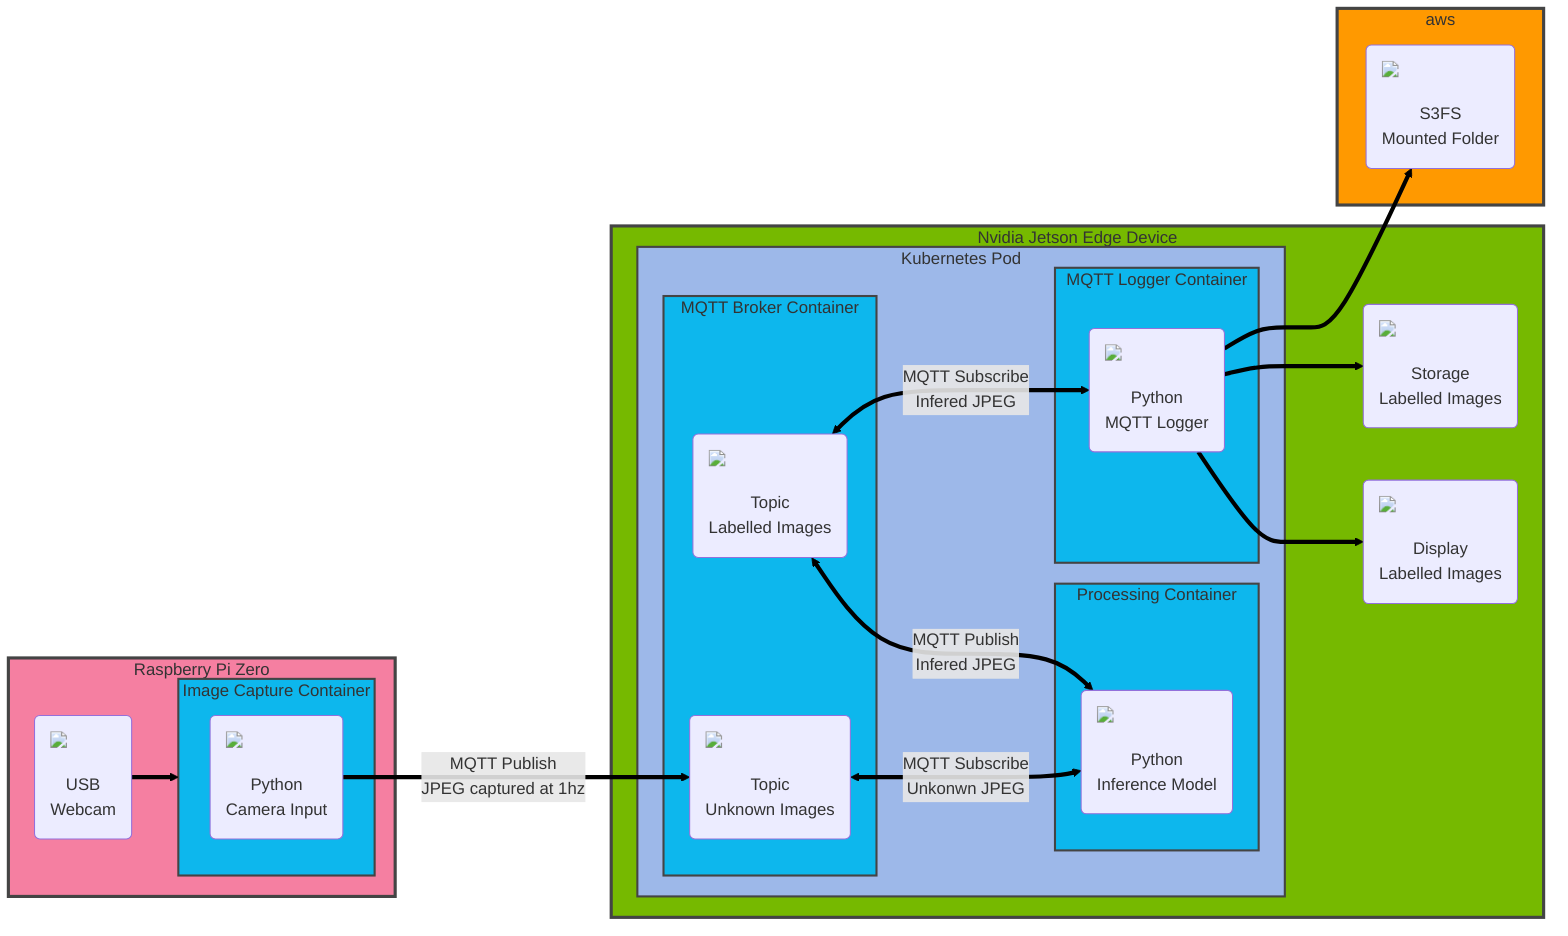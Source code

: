 flowchart LR
    %% @config{config.json}


    subgraph rpi["Raspberry Pi Zero"]

        Camera("<img width='80' src='https://static.thenounproject.com/png/589767-200.png' /><br>USB<br/> Webcam")

        subgraph camera-container[Image Capture Container]
            python-face("<img width='80'; src='https://cdn.iconscout.com/icon/free/png-256/python-3628999-3030224.png'/> <br> Python <br/> Camera Input")
        end

        Camera --> camera-container

    end

    subgraph jetson["Nvidia Jetson Edge Device"]

        subgraph KubNV["Kubernetes Pod"]
        subgraph client-mqtt[MQTT Broker Container]
            unlabelled_images_topic("<img src='https://static.thenounproject.com/png/9658-200.png'; width='80'/><br>Topic <br/> Unknown Images") 
            labelled_images_topic("<img src='https://static.thenounproject.com/png/9658-200.png'; width='80'/><br>Topic <br/> Labelled Images") 
        end

            subgraph mqtt-process[Processing Container]
                python-detect("<img width='80' src='https://cdn.iconscout.com/icon/free/png-256/python-3628999-3030224.png' /><br> Python <br/> Inference Model")
            end
            subgraph mqtt-listen[MQTT Logger Container]
                python-listen("<img width='80' src='https://cdn.iconscout.com/icon/free/png-256/python-3628999-3030224.png' /><br> Python <br/> MQTT Logger")
            end


           
            python-face --MQTT Publish <br/> JPEG captured at 1hz--> unlabelled_images_topic

            unlabelled_images_topic <--MQTT Subscribe<br/>Unkonwn JPEG--> python-detect

            labelled_images_topic <--MQTT Publish<br/> Infered JPEG--> python-detect
            labelled_images_topic <--MQTT Subscribe<br/>Infered JPEG--> python-listen
        end
        drive("<img src='https://static.thenounproject.com/png/965901-200.png'; width='80'/><br>Storage<br/>Labelled Images ") 
        html("<img src='https://static.thenounproject.com/png/288310-200.png'; width='80'/><br>Display<br/>Labelled Images ") 
        python-listen --> drive
        python-listen --> html

        %%kubConfig("<img src='https://cdn2.iconfinder.com/data/icons/mixd/512/20_kubernetes-512.png'; width='80'/><br>Kubernetes<br/> Configuration Yaml") 
        %%kubConfig --> KubNV
        %%kubedgeervice("<img src='https://static.thenounproject.com/png/2040656-200.png'; width='80'/><br>Kubernetes<br/> Service Deployment") 
    end

    subgraph aws
        s3fs("<img width='80' src='https://i.imgur.com/HCNNuCL.png' /><br> S3FS <br/> Mounted Folder")
    end
    python-listen --> s3fs





classDef container fill:#0db7ed,stroke:#444444,stroke-width:2px
classDef kuber fill:#9db8e9,stroke:#444444,stroke-width:2px
classDef nv fill:#76B900,stroke:#444444,stroke-width:3px
classDef raspbi fill:#f57fa1,stroke:#444444,stroke-width:3px
classDef apple fill:#dadad8,stroke:#444444,stroke-width:3px
classDef az fill:#FF9900,stroke:#444444,stroke-width:3px

class face,client-mqtt,mqtt-listen,mqtt-forward,mqtt-process,cloud-mqtt,cloud-Render,input-container,camera-container container;
class KubCl,KubNV kuber;
class jetson nv;
class rpi raspbi;
class mbp apple;
class aws az;

linkStyle default stroke:#000,stroke-width:4px;
